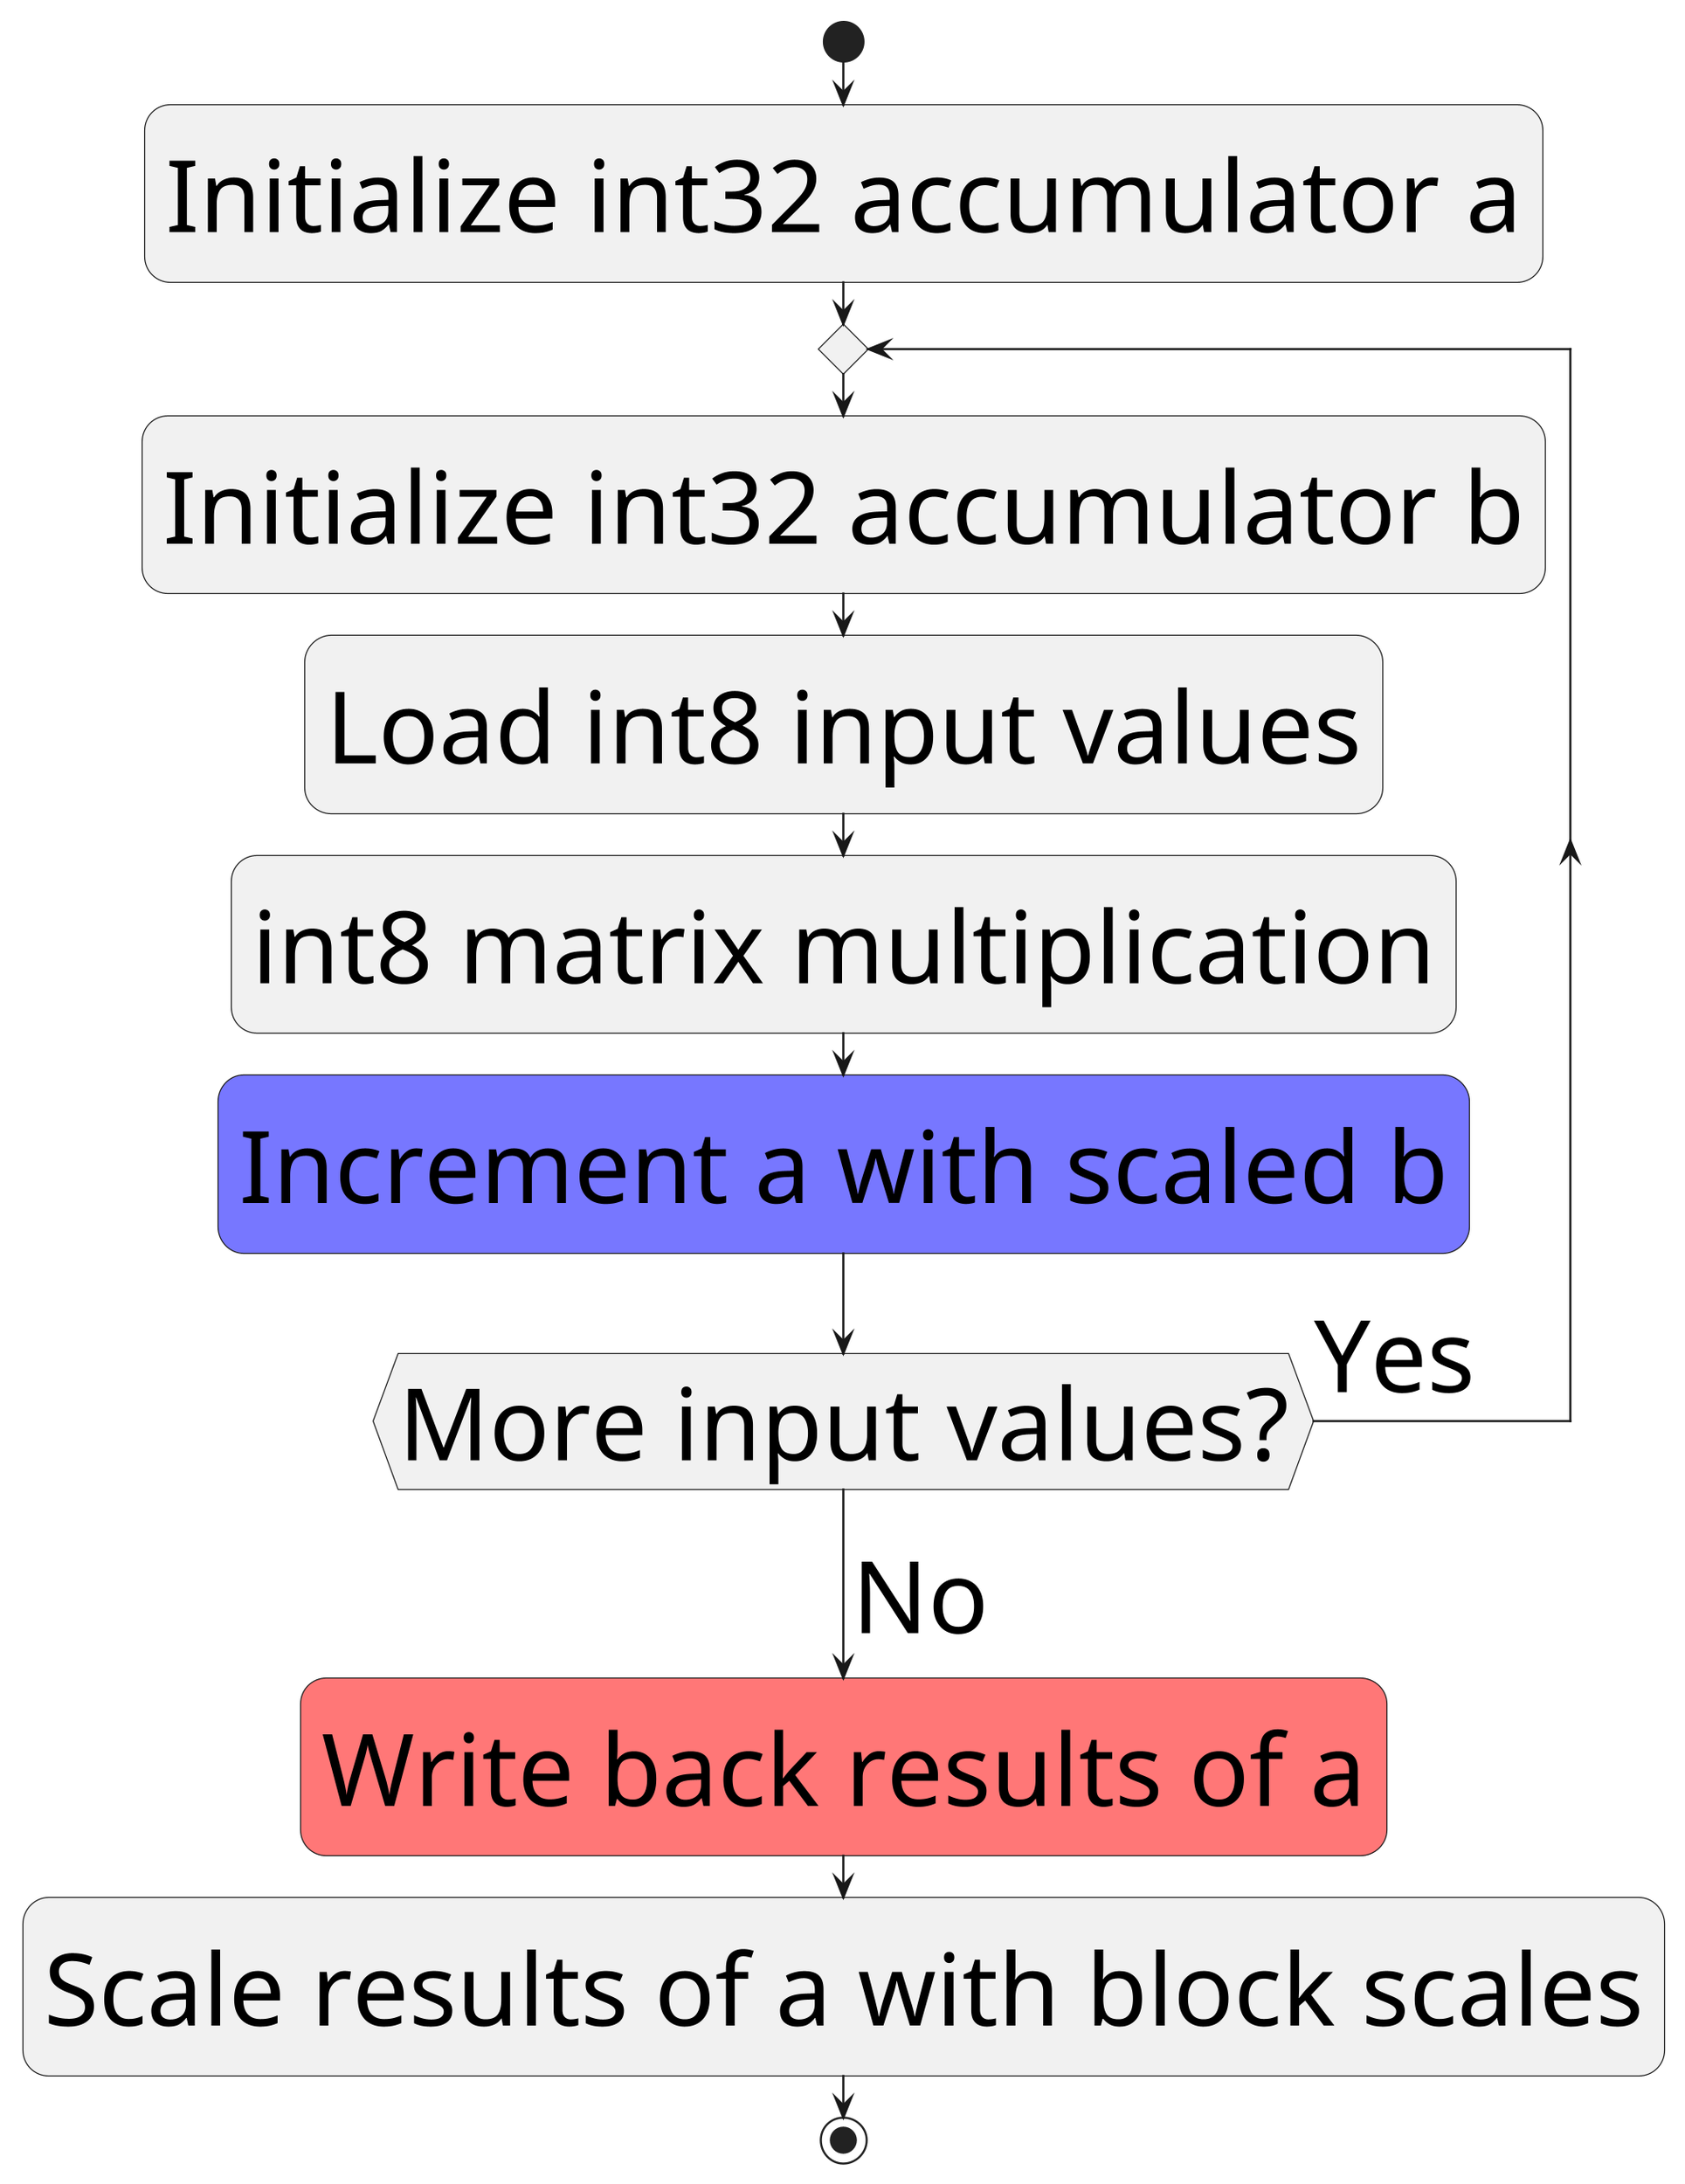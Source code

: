 @startuml
skinparam DefaultFontSize 48
skinparam dpi 240

start
:Initialize int32 accumulator a;
repeat
    :Initialize int32 accumulator b;
    :Load int8 input values;
    :int8 matrix multiplication;
    #7777FF:Increment a with scaled b;
repeat while (More input values?) is (Yes)
->No;
#FF7777:Write back results of a;
:Scale results of a with block scales;
stop
@enduml
